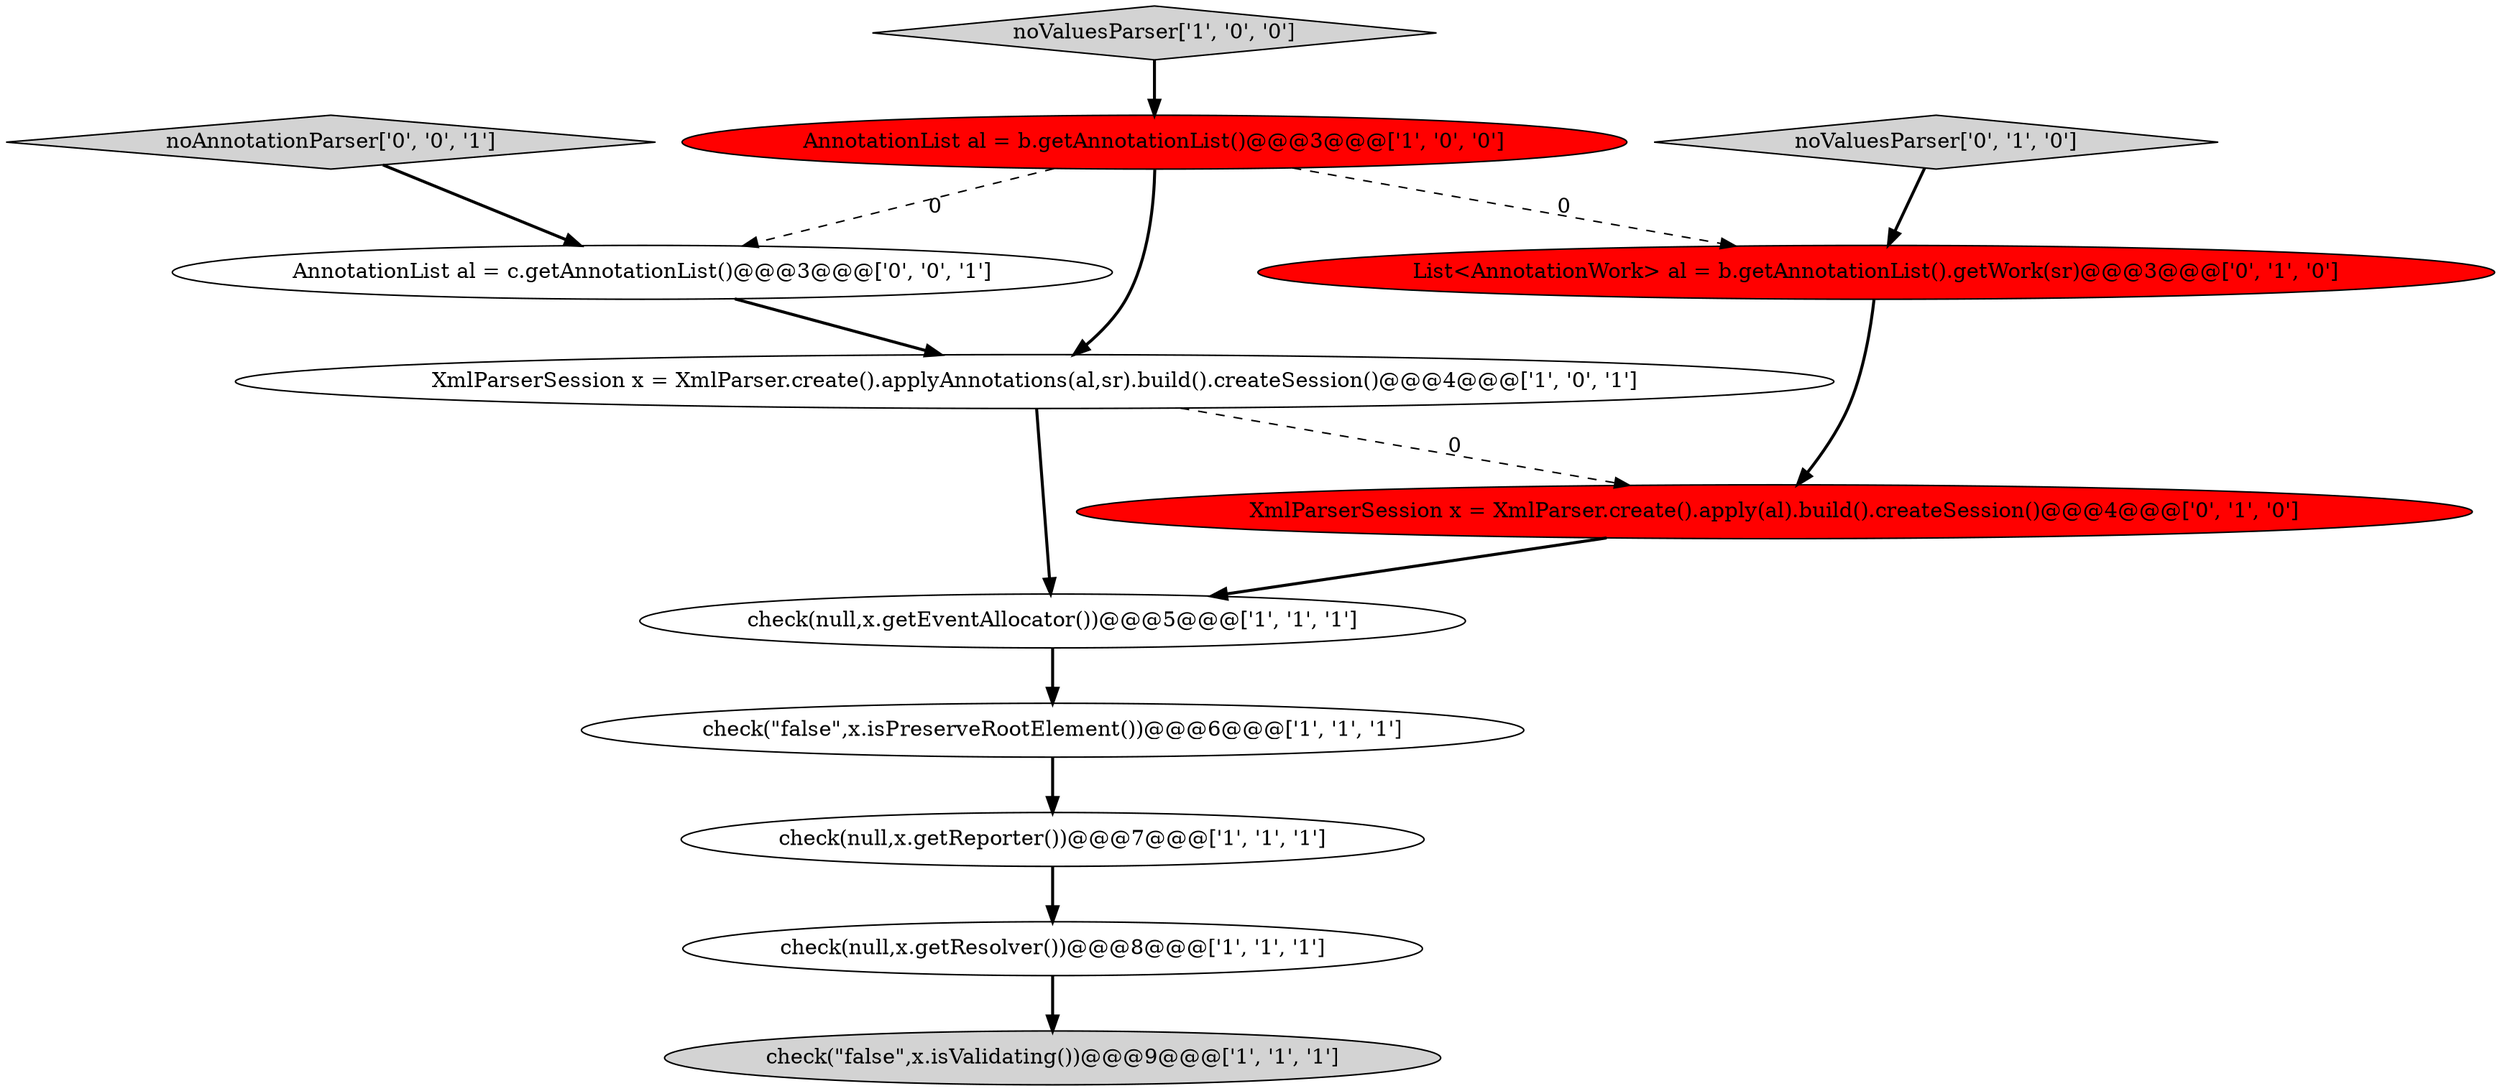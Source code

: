 digraph {
11 [style = filled, label = "noAnnotationParser['0', '0', '1']", fillcolor = lightgray, shape = diamond image = "AAA0AAABBB3BBB"];
0 [style = filled, label = "XmlParserSession x = XmlParser.create().applyAnnotations(al,sr).build().createSession()@@@4@@@['1', '0', '1']", fillcolor = white, shape = ellipse image = "AAA0AAABBB1BBB"];
4 [style = filled, label = "check(null,x.getResolver())@@@8@@@['1', '1', '1']", fillcolor = white, shape = ellipse image = "AAA0AAABBB1BBB"];
10 [style = filled, label = "List<AnnotationWork> al = b.getAnnotationList().getWork(sr)@@@3@@@['0', '1', '0']", fillcolor = red, shape = ellipse image = "AAA1AAABBB2BBB"];
8 [style = filled, label = "XmlParserSession x = XmlParser.create().apply(al).build().createSession()@@@4@@@['0', '1', '0']", fillcolor = red, shape = ellipse image = "AAA1AAABBB2BBB"];
9 [style = filled, label = "noValuesParser['0', '1', '0']", fillcolor = lightgray, shape = diamond image = "AAA0AAABBB2BBB"];
12 [style = filled, label = "AnnotationList al = c.getAnnotationList()@@@3@@@['0', '0', '1']", fillcolor = white, shape = ellipse image = "AAA0AAABBB3BBB"];
5 [style = filled, label = "check(\"false\",x.isValidating())@@@9@@@['1', '1', '1']", fillcolor = lightgray, shape = ellipse image = "AAA0AAABBB1BBB"];
6 [style = filled, label = "AnnotationList al = b.getAnnotationList()@@@3@@@['1', '0', '0']", fillcolor = red, shape = ellipse image = "AAA1AAABBB1BBB"];
7 [style = filled, label = "check(null,x.getReporter())@@@7@@@['1', '1', '1']", fillcolor = white, shape = ellipse image = "AAA0AAABBB1BBB"];
1 [style = filled, label = "noValuesParser['1', '0', '0']", fillcolor = lightgray, shape = diamond image = "AAA0AAABBB1BBB"];
2 [style = filled, label = "check(\"false\",x.isPreserveRootElement())@@@6@@@['1', '1', '1']", fillcolor = white, shape = ellipse image = "AAA0AAABBB1BBB"];
3 [style = filled, label = "check(null,x.getEventAllocator())@@@5@@@['1', '1', '1']", fillcolor = white, shape = ellipse image = "AAA0AAABBB1BBB"];
0->3 [style = bold, label=""];
0->8 [style = dashed, label="0"];
11->12 [style = bold, label=""];
6->0 [style = bold, label=""];
1->6 [style = bold, label=""];
2->7 [style = bold, label=""];
7->4 [style = bold, label=""];
9->10 [style = bold, label=""];
3->2 [style = bold, label=""];
10->8 [style = bold, label=""];
12->0 [style = bold, label=""];
4->5 [style = bold, label=""];
6->10 [style = dashed, label="0"];
8->3 [style = bold, label=""];
6->12 [style = dashed, label="0"];
}
